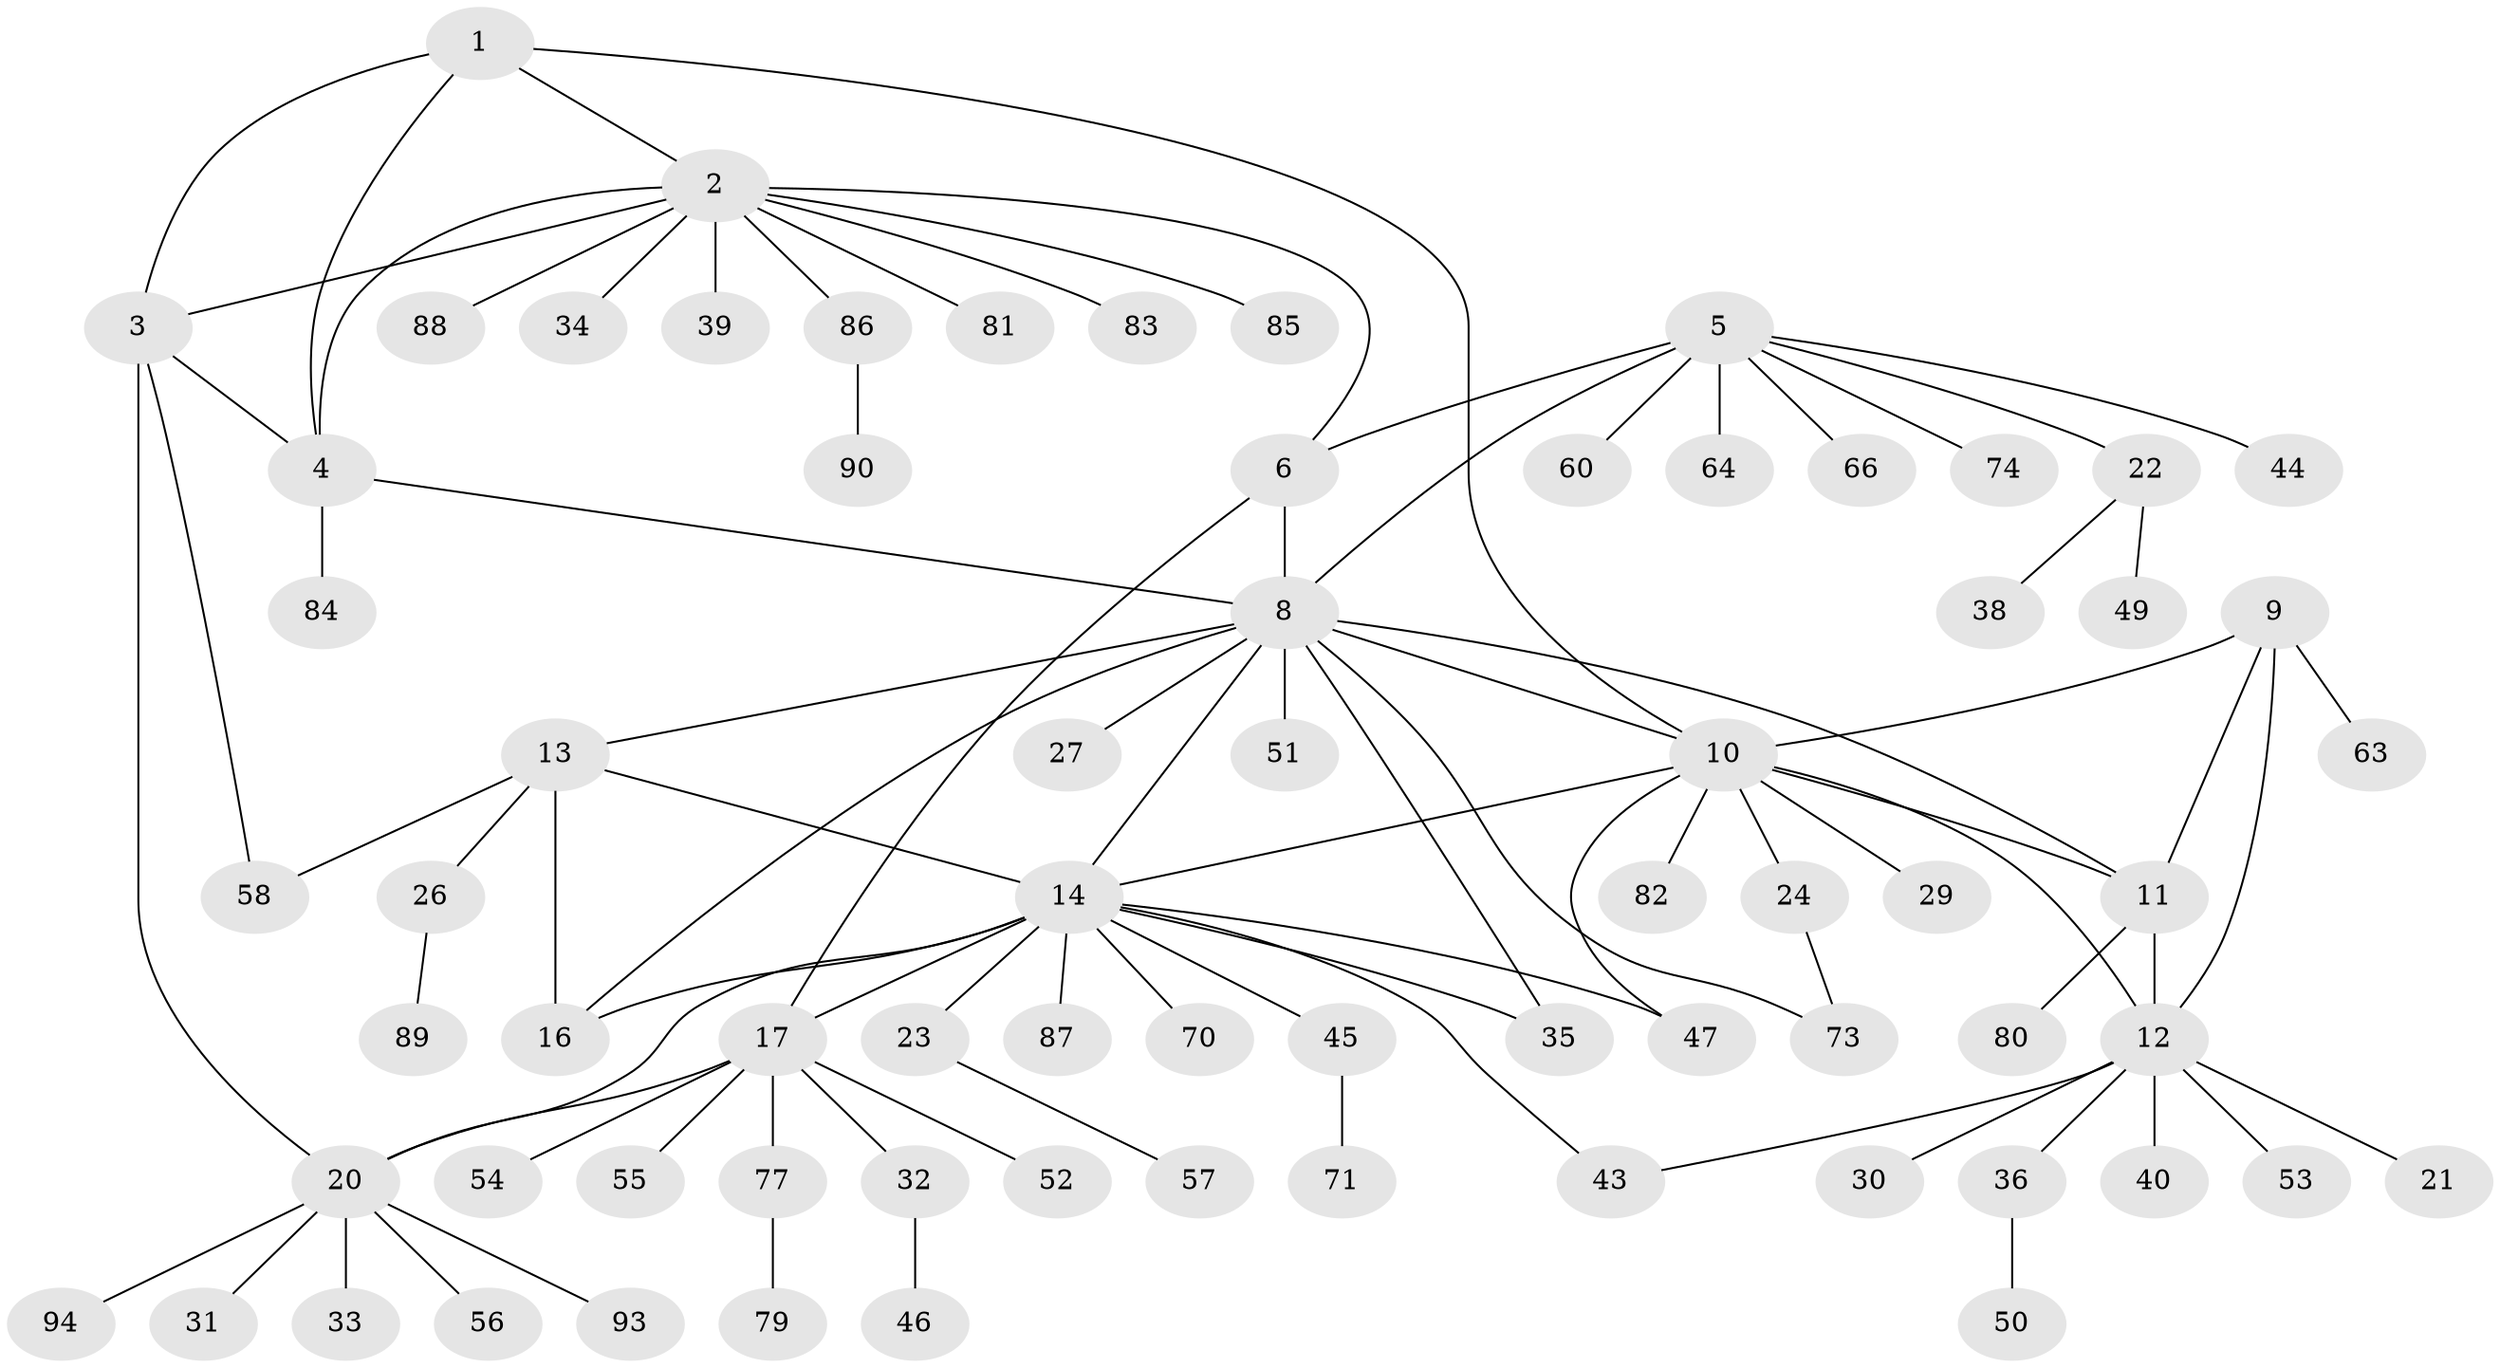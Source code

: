 // Generated by graph-tools (version 1.1) at 2025/24/03/03/25 07:24:11]
// undirected, 71 vertices, 92 edges
graph export_dot {
graph [start="1"]
  node [color=gray90,style=filled];
  1;
  2 [super="+62"];
  3;
  4 [super="+67"];
  5 [super="+37"];
  6 [super="+7"];
  8 [super="+15"];
  9 [super="+48"];
  10 [super="+91"];
  11 [super="+59"];
  12 [super="+42"];
  13;
  14 [super="+18"];
  16 [super="+25"];
  17 [super="+19"];
  20 [super="+69"];
  21 [super="+28"];
  22 [super="+72"];
  23;
  24 [super="+41"];
  26 [super="+75"];
  27;
  29;
  30;
  31;
  32;
  33;
  34 [super="+65"];
  35 [super="+92"];
  36;
  38 [super="+76"];
  39;
  40;
  43;
  44;
  45;
  46;
  47 [super="+68"];
  49 [super="+78"];
  50;
  51;
  52;
  53;
  54;
  55;
  56;
  57;
  58;
  60 [super="+61"];
  63;
  64;
  66;
  70;
  71;
  73;
  74;
  77;
  79;
  80;
  81;
  82;
  83;
  84;
  85;
  86;
  87;
  88;
  89;
  90;
  93;
  94;
  1 -- 2;
  1 -- 3;
  1 -- 4;
  1 -- 10;
  2 -- 3;
  2 -- 4;
  2 -- 6;
  2 -- 34;
  2 -- 39;
  2 -- 81;
  2 -- 83;
  2 -- 85;
  2 -- 86;
  2 -- 88;
  3 -- 4;
  3 -- 20;
  3 -- 58;
  4 -- 84;
  4 -- 8;
  5 -- 6 [weight=2];
  5 -- 8;
  5 -- 22;
  5 -- 44;
  5 -- 60;
  5 -- 64;
  5 -- 66;
  5 -- 74;
  6 -- 8 [weight=2];
  6 -- 17;
  8 -- 11;
  8 -- 27;
  8 -- 35;
  8 -- 51;
  8 -- 16;
  8 -- 73;
  8 -- 10;
  8 -- 13;
  8 -- 14;
  9 -- 10;
  9 -- 11;
  9 -- 12;
  9 -- 63;
  10 -- 11;
  10 -- 12;
  10 -- 24;
  10 -- 29;
  10 -- 47;
  10 -- 82;
  10 -- 14;
  11 -- 12;
  11 -- 80;
  12 -- 21;
  12 -- 30;
  12 -- 36;
  12 -- 40;
  12 -- 43;
  12 -- 53;
  13 -- 14;
  13 -- 16;
  13 -- 26;
  13 -- 58;
  14 -- 16;
  14 -- 23;
  14 -- 45;
  14 -- 70;
  14 -- 87;
  14 -- 35;
  14 -- 43;
  14 -- 17 [weight=2];
  14 -- 20;
  14 -- 47;
  17 -- 20 [weight=2];
  17 -- 77;
  17 -- 32;
  17 -- 52;
  17 -- 54;
  17 -- 55;
  20 -- 31;
  20 -- 33;
  20 -- 56;
  20 -- 93;
  20 -- 94;
  22 -- 38;
  22 -- 49;
  23 -- 57;
  24 -- 73;
  26 -- 89;
  32 -- 46;
  36 -- 50;
  45 -- 71;
  77 -- 79;
  86 -- 90;
}
